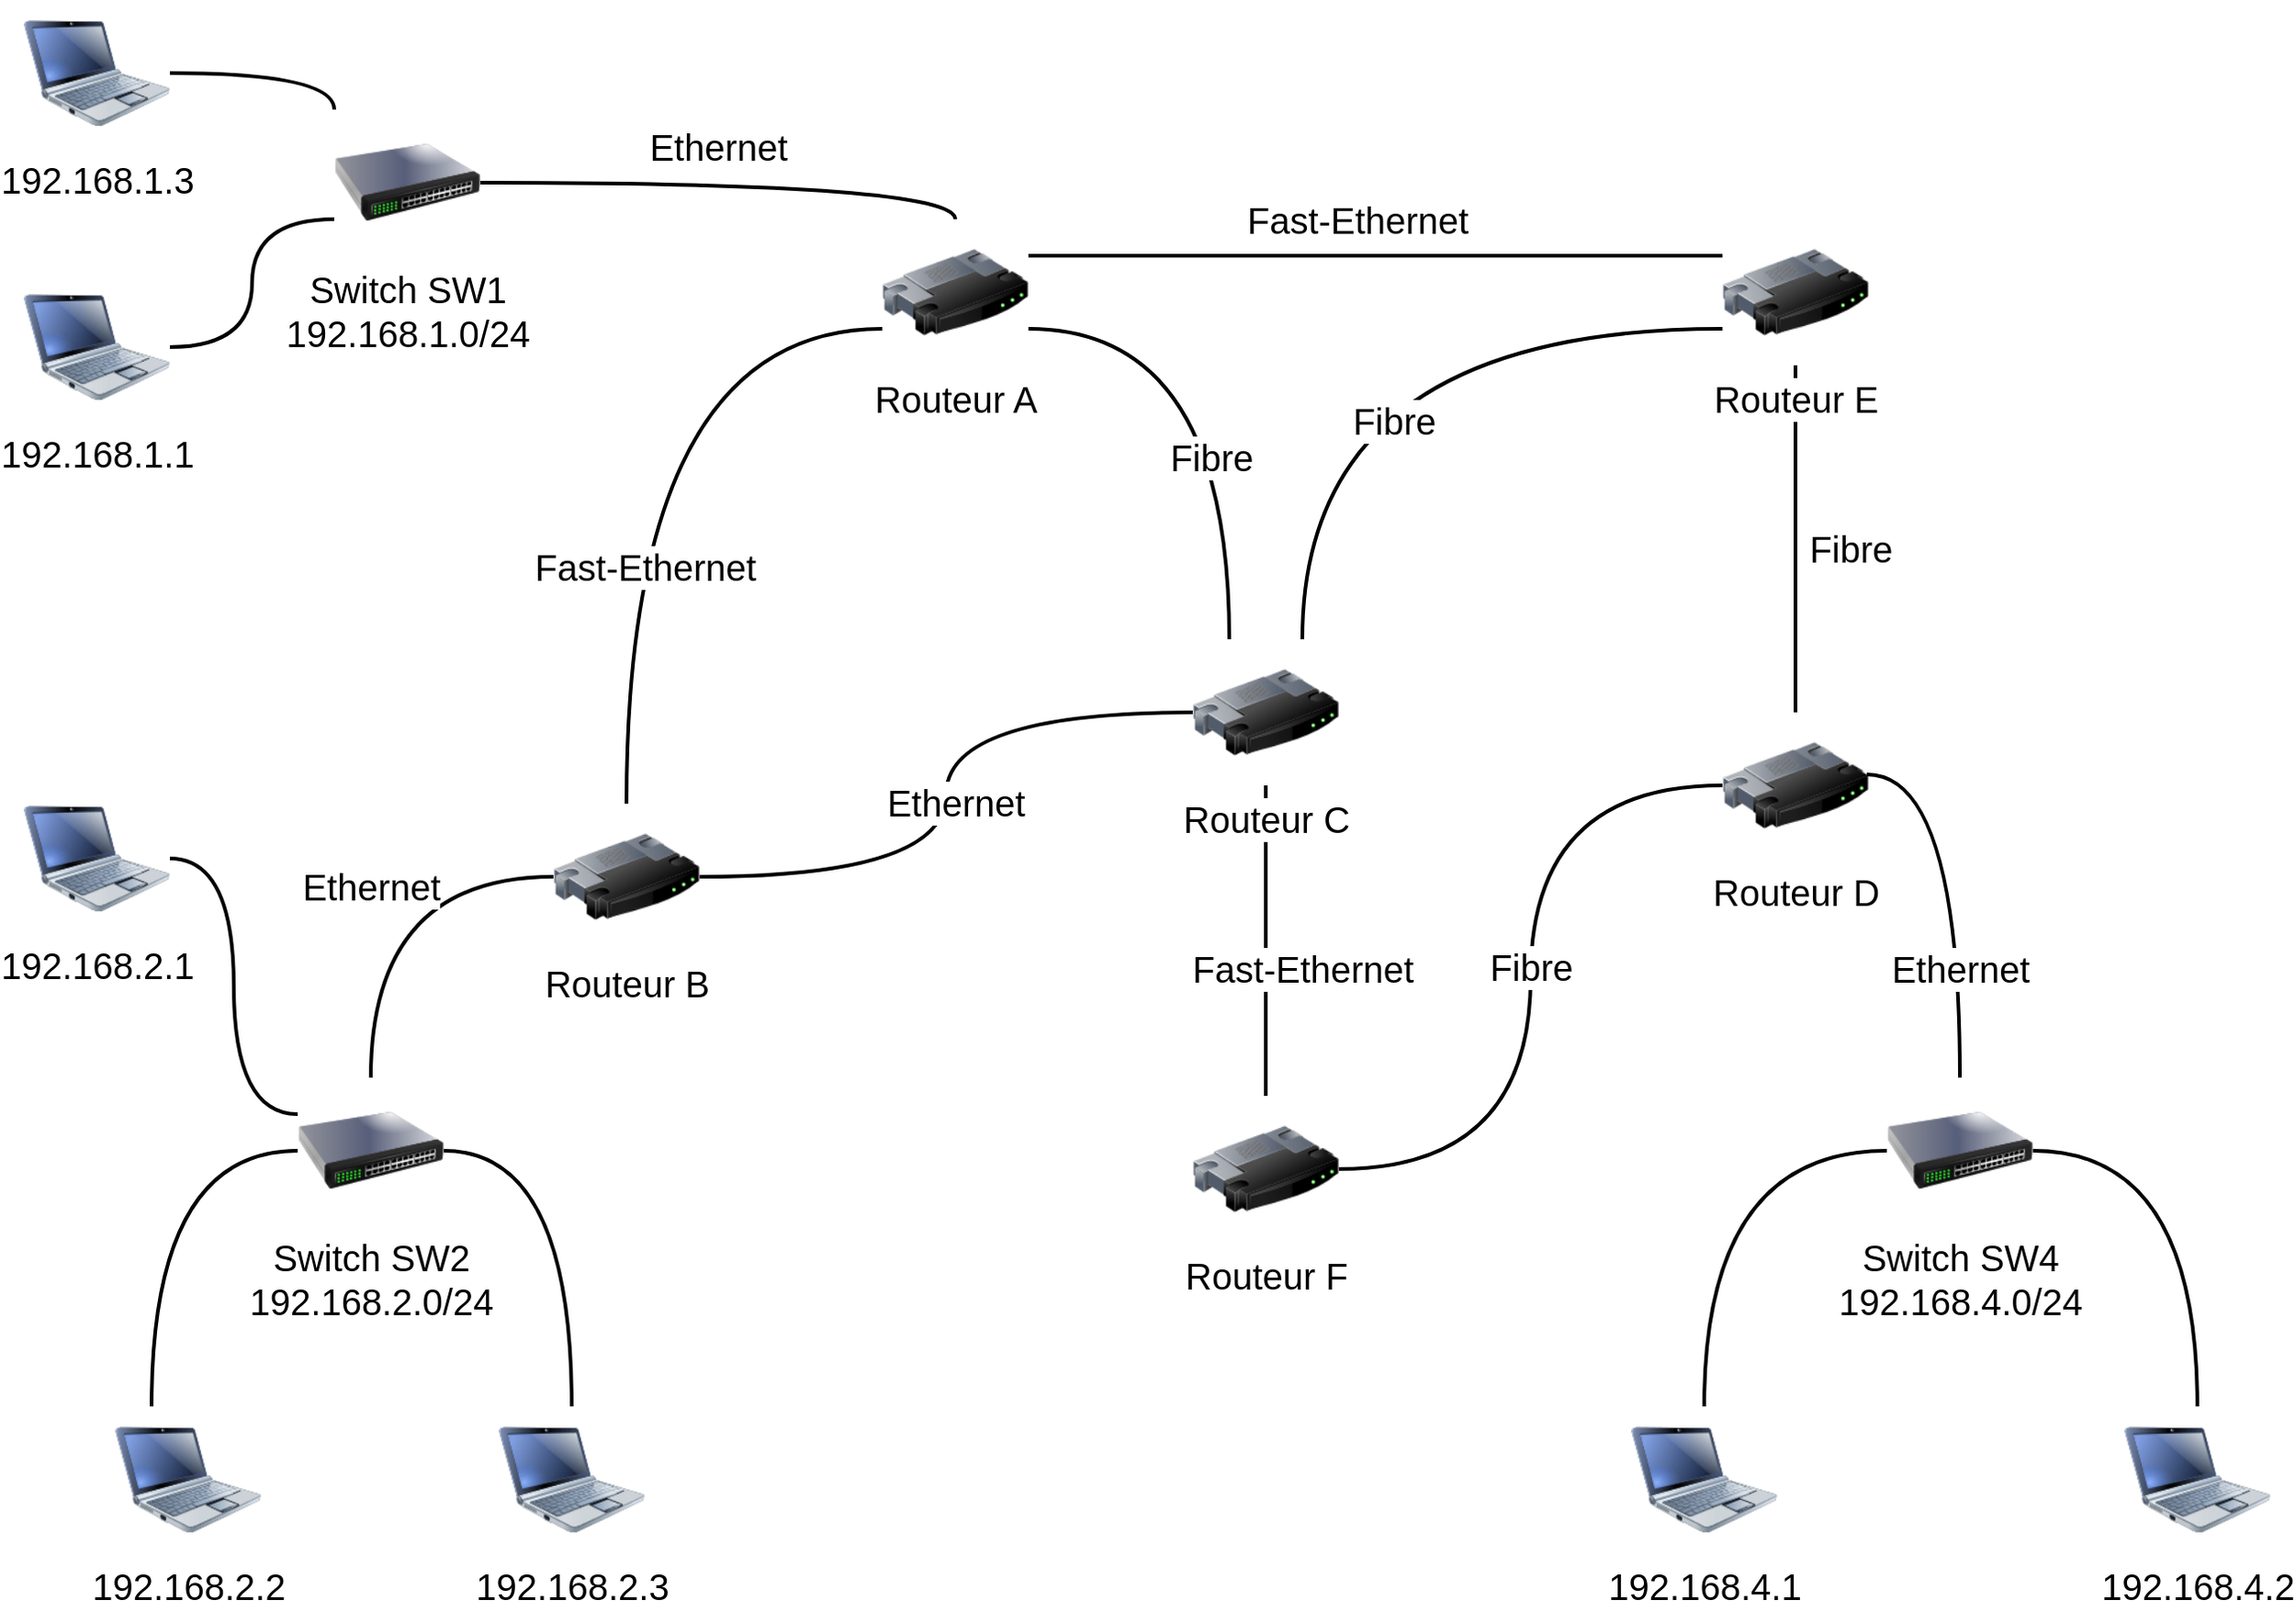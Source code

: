<mxfile version="18.0.6" type="device"><diagram id="vftz14apVmgNdHs7xEgM" name="Page-1"><mxGraphModel dx="1483" dy="820" grid="1" gridSize="10" guides="1" tooltips="1" connect="1" arrows="1" fold="1" page="1" pageScale="1" pageWidth="1654" pageHeight="1169" math="0" shadow="0"><root><mxCell id="0"/><mxCell id="1" parent="0"/><mxCell id="bHwanKg8xg4oEcDoTenX-3" value="Fast-Ethernet" style="edgeStyle=orthogonalEdgeStyle;rounded=1;orthogonalLoop=1;jettySize=auto;html=1;curved=1;exitX=1;exitY=0.25;exitDx=0;exitDy=0;entryX=0;entryY=0.25;entryDx=0;entryDy=0;strokeWidth=2;endArrow=none;endFill=0;endSize=0;startSize=0;fontSize=20;" parent="1" source="bHwanKg8xg4oEcDoTenX-1" target="bHwanKg8xg4oEcDoTenX-2" edge="1"><mxGeometry x="-0.053" y="20" relative="1" as="geometry"><mxPoint as="offset"/></mxGeometry></mxCell><mxCell id="bHwanKg8xg4oEcDoTenX-13" value="Fibre" style="edgeStyle=orthogonalEdgeStyle;curved=1;rounded=1;orthogonalLoop=1;jettySize=auto;html=1;exitX=1;exitY=0.75;exitDx=0;exitDy=0;entryX=0.25;entryY=0;entryDx=0;entryDy=0;strokeWidth=2;endArrow=none;endFill=0;endSize=0;startSize=0;fontSize=20;" parent="1" source="bHwanKg8xg4oEcDoTenX-1" target="bHwanKg8xg4oEcDoTenX-4" edge="1"><mxGeometry x="0.286" y="-10" relative="1" as="geometry"><mxPoint as="offset"/></mxGeometry></mxCell><mxCell id="bHwanKg8xg4oEcDoTenX-1" value="Routeur A" style="image;html=1;image=img/lib/clip_art/networking/Router_128x128.png;rounded=1;fontSize=20;" parent="1" vertex="1"><mxGeometry x="490" y="130" width="80" height="80" as="geometry"/></mxCell><mxCell id="bHwanKg8xg4oEcDoTenX-5" value="Fibre" style="edgeStyle=orthogonalEdgeStyle;rounded=1;orthogonalLoop=1;jettySize=auto;html=1;curved=1;exitX=0;exitY=0.75;exitDx=0;exitDy=0;strokeWidth=2;endArrow=none;endFill=0;endSize=0;startSize=0;fontSize=20;entryX=0.75;entryY=0;entryDx=0;entryDy=0;" parent="1" source="bHwanKg8xg4oEcDoTenX-2" target="bHwanKg8xg4oEcDoTenX-4" edge="1"><mxGeometry x="0.4" y="50" relative="1" as="geometry"><mxPoint as="offset"/></mxGeometry></mxCell><mxCell id="bHwanKg8xg4oEcDoTenX-11" value="Fibre" style="edgeStyle=orthogonalEdgeStyle;curved=1;rounded=1;orthogonalLoop=1;jettySize=auto;html=1;strokeWidth=2;endArrow=none;endFill=0;endSize=0;startSize=0;fontSize=20;" parent="1" source="bHwanKg8xg4oEcDoTenX-2" target="bHwanKg8xg4oEcDoTenX-10" edge="1"><mxGeometry x="0.053" y="30" relative="1" as="geometry"><mxPoint as="offset"/></mxGeometry></mxCell><mxCell id="bHwanKg8xg4oEcDoTenX-2" value="Routeur E" style="image;html=1;image=img/lib/clip_art/networking/Router_128x128.png;rounded=1;fontSize=20;verticalAlign=top;horizontal=1;" parent="1" vertex="1"><mxGeometry x="950" y="130" width="80" height="80" as="geometry"/></mxCell><mxCell id="bHwanKg8xg4oEcDoTenX-9" value="Fast-Ethernet" style="edgeStyle=orthogonalEdgeStyle;curved=1;rounded=1;orthogonalLoop=1;jettySize=auto;html=1;strokeWidth=2;endArrow=none;endFill=0;endSize=0;startSize=0;fontSize=20;" parent="1" source="bHwanKg8xg4oEcDoTenX-4" target="bHwanKg8xg4oEcDoTenX-8" edge="1"><mxGeometry x="0.176" y="20" relative="1" as="geometry"><mxPoint as="offset"/></mxGeometry></mxCell><mxCell id="bHwanKg8xg4oEcDoTenX-4" value="Routeur C" style="image;html=1;image=img/lib/clip_art/networking/Router_128x128.png;rounded=1;fontSize=20;" parent="1" vertex="1"><mxGeometry x="660" y="360" width="80" height="80" as="geometry"/></mxCell><mxCell id="bHwanKg8xg4oEcDoTenX-12" value="Ethernet" style="edgeStyle=orthogonalEdgeStyle;curved=1;rounded=1;orthogonalLoop=1;jettySize=auto;html=1;exitX=1;exitY=0.5;exitDx=0;exitDy=0;strokeWidth=2;endArrow=none;endFill=0;endSize=0;startSize=0;fontSize=20;entryX=0;entryY=0.5;entryDx=0;entryDy=0;" parent="1" source="bHwanKg8xg4oEcDoTenX-6" target="bHwanKg8xg4oEcDoTenX-4" edge="1"><mxGeometry x="-0.028" y="-5" relative="1" as="geometry"><mxPoint y="-1" as="offset"/></mxGeometry></mxCell><mxCell id="bHwanKg8xg4oEcDoTenX-30" value="Fast-Ethernet" style="edgeStyle=orthogonalEdgeStyle;curved=1;rounded=1;orthogonalLoop=1;jettySize=auto;html=1;exitX=0.5;exitY=0;exitDx=0;exitDy=0;entryX=0;entryY=0.75;entryDx=0;entryDy=0;strokeWidth=2;endArrow=none;endFill=0;endSize=0;startSize=0;fontSize=20;" parent="1" source="bHwanKg8xg4oEcDoTenX-6" target="bHwanKg8xg4oEcDoTenX-1" edge="1"><mxGeometry x="-0.35" y="-10" relative="1" as="geometry"><mxPoint as="offset"/></mxGeometry></mxCell><mxCell id="bHwanKg8xg4oEcDoTenX-6" value="Routeur B" style="image;html=1;image=img/lib/clip_art/networking/Router_128x128.png;rounded=1;fontSize=20;" parent="1" vertex="1"><mxGeometry x="310" y="450" width="80" height="80" as="geometry"/></mxCell><mxCell id="bHwanKg8xg4oEcDoTenX-14" value="Fibre" style="edgeStyle=orthogonalEdgeStyle;curved=1;rounded=1;orthogonalLoop=1;jettySize=auto;html=1;exitX=1;exitY=0.5;exitDx=0;exitDy=0;entryX=0;entryY=0.5;entryDx=0;entryDy=0;strokeWidth=2;endArrow=none;endFill=0;endSize=0;startSize=0;fontSize=20;" parent="1" source="bHwanKg8xg4oEcDoTenX-8" target="bHwanKg8xg4oEcDoTenX-10" edge="1"><mxGeometry x="0.024" relative="1" as="geometry"><mxPoint y="-1" as="offset"/></mxGeometry></mxCell><mxCell id="bHwanKg8xg4oEcDoTenX-8" value="Routeur F" style="image;html=1;image=img/lib/clip_art/networking/Router_128x128.png;rounded=1;fontSize=20;" parent="1" vertex="1"><mxGeometry x="660" y="610" width="80" height="80" as="geometry"/></mxCell><mxCell id="bHwanKg8xg4oEcDoTenX-10" value="Routeur D" style="image;html=1;image=img/lib/clip_art/networking/Router_128x128.png;rounded=1;fontSize=20;" parent="1" vertex="1"><mxGeometry x="950" y="400" width="80" height="80" as="geometry"/></mxCell><mxCell id="bHwanKg8xg4oEcDoTenX-16" value="Ethernet" style="edgeStyle=orthogonalEdgeStyle;curved=1;rounded=1;orthogonalLoop=1;jettySize=auto;html=1;exitX=1;exitY=0.5;exitDx=0;exitDy=0;entryX=0.5;entryY=0;entryDx=0;entryDy=0;strokeWidth=2;endArrow=none;endFill=0;endSize=0;startSize=0;fontSize=20;" parent="1" source="bHwanKg8xg4oEcDoTenX-15" target="bHwanKg8xg4oEcDoTenX-1" edge="1"><mxGeometry x="-0.071" y="20" relative="1" as="geometry"><mxPoint as="offset"/></mxGeometry></mxCell><mxCell id="bHwanKg8xg4oEcDoTenX-15" value="&lt;div style=&quot;font-size: 20px;&quot;&gt;Switch SW1&lt;/div&gt;&lt;div style=&quot;font-size: 20px;&quot;&gt;192.168.1.0/24&lt;br style=&quot;font-size: 20px;&quot;&gt;&lt;/div&gt;" style="image;html=1;image=img/lib/clip_art/networking/Switch_128x128.png;rounded=1;fontSize=20;" parent="1" vertex="1"><mxGeometry x="190" y="70" width="80" height="80" as="geometry"/></mxCell><mxCell id="bHwanKg8xg4oEcDoTenX-18" value="Ethernet" style="edgeStyle=orthogonalEdgeStyle;curved=1;rounded=1;orthogonalLoop=1;jettySize=auto;html=1;exitX=0.5;exitY=0;exitDx=0;exitDy=0;entryX=0;entryY=0.5;entryDx=0;entryDy=0;strokeWidth=2;endArrow=none;endFill=0;endSize=0;startSize=0;fontSize=20;" parent="1" source="bHwanKg8xg4oEcDoTenX-17" target="bHwanKg8xg4oEcDoTenX-6" edge="1"><mxGeometry relative="1" as="geometry"/></mxCell><mxCell id="bHwanKg8xg4oEcDoTenX-17" value="&lt;div style=&quot;font-size: 20px;&quot;&gt;Switch SW2&lt;/div&gt;&lt;div style=&quot;font-size: 20px;&quot;&gt;192.168.2.0/24&lt;br style=&quot;font-size: 20px;&quot;&gt;&lt;/div&gt;" style="image;html=1;image=img/lib/clip_art/networking/Switch_128x128.png;rounded=1;fontSize=20;" parent="1" vertex="1"><mxGeometry x="170" y="600" width="80" height="80" as="geometry"/></mxCell><mxCell id="bHwanKg8xg4oEcDoTenX-20" value="Ethernet" style="edgeStyle=orthogonalEdgeStyle;curved=1;rounded=1;orthogonalLoop=1;jettySize=auto;html=1;exitX=0.5;exitY=0;exitDx=0;exitDy=0;entryX=0.988;entryY=0.425;entryDx=0;entryDy=0;entryPerimeter=0;strokeWidth=2;endArrow=none;endFill=0;endSize=0;startSize=0;fontSize=20;" parent="1" source="bHwanKg8xg4oEcDoTenX-19" target="bHwanKg8xg4oEcDoTenX-10" edge="1"><mxGeometry x="-0.447" relative="1" as="geometry"><mxPoint as="offset"/></mxGeometry></mxCell><mxCell id="bHwanKg8xg4oEcDoTenX-31" style="edgeStyle=orthogonalEdgeStyle;curved=1;rounded=1;orthogonalLoop=1;jettySize=auto;html=1;exitX=1;exitY=0.5;exitDx=0;exitDy=0;entryX=0.5;entryY=0;entryDx=0;entryDy=0;strokeWidth=2;endArrow=none;endFill=0;endSize=0;startSize=0;fontSize=20;" parent="1" source="bHwanKg8xg4oEcDoTenX-19" target="bHwanKg8xg4oEcDoTenX-26" edge="1"><mxGeometry relative="1" as="geometry"/></mxCell><mxCell id="bHwanKg8xg4oEcDoTenX-32" style="edgeStyle=orthogonalEdgeStyle;curved=1;rounded=1;orthogonalLoop=1;jettySize=auto;html=1;exitX=0;exitY=0.5;exitDx=0;exitDy=0;entryX=0.5;entryY=0;entryDx=0;entryDy=0;strokeWidth=2;endArrow=none;endFill=0;endSize=0;startSize=0;fontSize=20;" parent="1" source="bHwanKg8xg4oEcDoTenX-19" target="bHwanKg8xg4oEcDoTenX-27" edge="1"><mxGeometry relative="1" as="geometry"/></mxCell><mxCell id="bHwanKg8xg4oEcDoTenX-19" value="&lt;div style=&quot;font-size: 20px;&quot;&gt;Switch SW4&lt;/div&gt;&lt;div style=&quot;font-size: 20px;&quot;&gt;192.168.4.0/24&lt;br style=&quot;font-size: 20px;&quot;&gt;&lt;/div&gt;" style="image;html=1;image=img/lib/clip_art/networking/Switch_128x128.png;rounded=1;fontSize=20;" parent="1" vertex="1"><mxGeometry x="1040" y="600" width="80" height="80" as="geometry"/></mxCell><mxCell id="bHwanKg8xg4oEcDoTenX-28" style="edgeStyle=orthogonalEdgeStyle;curved=1;rounded=1;orthogonalLoop=1;jettySize=auto;html=1;exitX=1;exitY=0.5;exitDx=0;exitDy=0;entryX=0;entryY=0;entryDx=0;entryDy=0;strokeWidth=2;endArrow=none;endFill=0;endSize=0;startSize=0;fontSize=20;" parent="1" source="bHwanKg8xg4oEcDoTenX-21" target="bHwanKg8xg4oEcDoTenX-15" edge="1"><mxGeometry relative="1" as="geometry"/></mxCell><UserObject label="192.168.1.3" id="bHwanKg8xg4oEcDoTenX-21"><mxCell style="image;html=1;image=img/lib/clip_art/computers/Netbook_128x128.png;rounded=1;fontSize=20;" parent="1" vertex="1"><mxGeometry x="20" y="10" width="80" height="80" as="geometry"/></mxCell></UserObject><mxCell id="bHwanKg8xg4oEcDoTenX-29" style="edgeStyle=orthogonalEdgeStyle;curved=1;rounded=1;orthogonalLoop=1;jettySize=auto;html=1;exitX=1;exitY=0.5;exitDx=0;exitDy=0;entryX=0;entryY=0.75;entryDx=0;entryDy=0;strokeWidth=2;endArrow=none;endFill=0;endSize=0;startSize=0;fontSize=20;" parent="1" source="bHwanKg8xg4oEcDoTenX-22" target="bHwanKg8xg4oEcDoTenX-15" edge="1"><mxGeometry relative="1" as="geometry"/></mxCell><mxCell id="bHwanKg8xg4oEcDoTenX-22" value="192.168.1.1" style="image;html=1;image=img/lib/clip_art/computers/Netbook_128x128.png;rounded=1;fontSize=20;" parent="1" vertex="1"><mxGeometry x="20" y="160" width="80" height="80" as="geometry"/></mxCell><mxCell id="bHwanKg8xg4oEcDoTenX-33" style="edgeStyle=orthogonalEdgeStyle;curved=1;rounded=1;orthogonalLoop=1;jettySize=auto;html=1;exitX=1;exitY=0.5;exitDx=0;exitDy=0;entryX=0;entryY=0.25;entryDx=0;entryDy=0;strokeWidth=2;endArrow=none;endFill=0;endSize=0;startSize=0;fontSize=20;" parent="1" source="bHwanKg8xg4oEcDoTenX-23" target="bHwanKg8xg4oEcDoTenX-17" edge="1"><mxGeometry relative="1" as="geometry"/></mxCell><mxCell id="bHwanKg8xg4oEcDoTenX-23" value="192.168.2.1" style="image;html=1;image=img/lib/clip_art/computers/Netbook_128x128.png;rounded=1;fontSize=20;" parent="1" vertex="1"><mxGeometry x="20" y="440" width="80" height="80" as="geometry"/></mxCell><mxCell id="bHwanKg8xg4oEcDoTenX-36" style="edgeStyle=orthogonalEdgeStyle;curved=1;rounded=1;orthogonalLoop=1;jettySize=auto;html=1;exitX=0.25;exitY=0;exitDx=0;exitDy=0;entryX=0;entryY=0.5;entryDx=0;entryDy=0;fontSize=20;endArrow=none;endFill=0;startSize=0;endSize=0;strokeWidth=2;" parent="1" source="bHwanKg8xg4oEcDoTenX-24" target="bHwanKg8xg4oEcDoTenX-17" edge="1"><mxGeometry relative="1" as="geometry"/></mxCell><mxCell id="bHwanKg8xg4oEcDoTenX-24" value="192.168.2.2" style="image;html=1;image=img/lib/clip_art/computers/Netbook_128x128.png;rounded=1;fontSize=20;" parent="1" vertex="1"><mxGeometry x="70" y="780" width="80" height="80" as="geometry"/></mxCell><mxCell id="bHwanKg8xg4oEcDoTenX-35" style="edgeStyle=orthogonalEdgeStyle;curved=1;rounded=1;orthogonalLoop=1;jettySize=auto;html=1;exitX=0.5;exitY=0;exitDx=0;exitDy=0;entryX=1;entryY=0.5;entryDx=0;entryDy=0;strokeWidth=2;endArrow=none;endFill=0;endSize=0;startSize=0;fontSize=20;" parent="1" source="bHwanKg8xg4oEcDoTenX-25" target="bHwanKg8xg4oEcDoTenX-17" edge="1"><mxGeometry relative="1" as="geometry"/></mxCell><mxCell id="bHwanKg8xg4oEcDoTenX-25" value="192.168.2.3" style="image;html=1;image=img/lib/clip_art/computers/Netbook_128x128.png;rounded=1;fontSize=20;" parent="1" vertex="1"><mxGeometry x="280" y="780" width="80" height="80" as="geometry"/></mxCell><mxCell id="bHwanKg8xg4oEcDoTenX-26" value="192.168.4.2" style="image;html=1;image=img/lib/clip_art/computers/Netbook_128x128.png;rounded=1;fontSize=20;" parent="1" vertex="1"><mxGeometry x="1170" y="780" width="80" height="80" as="geometry"/></mxCell><mxCell id="bHwanKg8xg4oEcDoTenX-27" value="192.168.4.1" style="image;html=1;image=img/lib/clip_art/computers/Netbook_128x128.png;rounded=1;fontSize=20;" parent="1" vertex="1"><mxGeometry x="900" y="780" width="80" height="80" as="geometry"/></mxCell></root></mxGraphModel></diagram></mxfile>